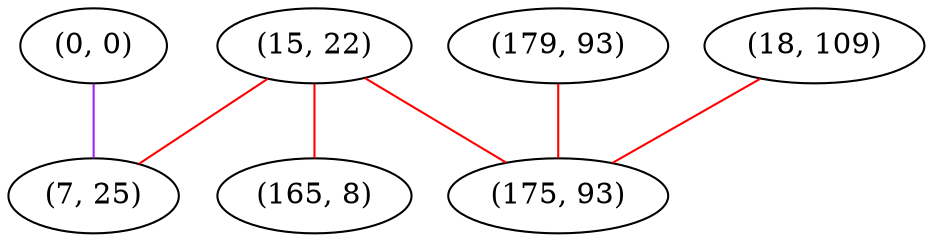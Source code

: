 graph "" {
"(15, 22)";
"(0, 0)";
"(179, 93)";
"(18, 109)";
"(7, 25)";
"(175, 93)";
"(165, 8)";
"(15, 22)" -- "(175, 93)"  [color=red, key=0, weight=1];
"(15, 22)" -- "(165, 8)"  [color=red, key=0, weight=1];
"(15, 22)" -- "(7, 25)"  [color=red, key=0, weight=1];
"(0, 0)" -- "(7, 25)"  [color=purple, key=0, weight=4];
"(179, 93)" -- "(175, 93)"  [color=red, key=0, weight=1];
"(18, 109)" -- "(175, 93)"  [color=red, key=0, weight=1];
}
